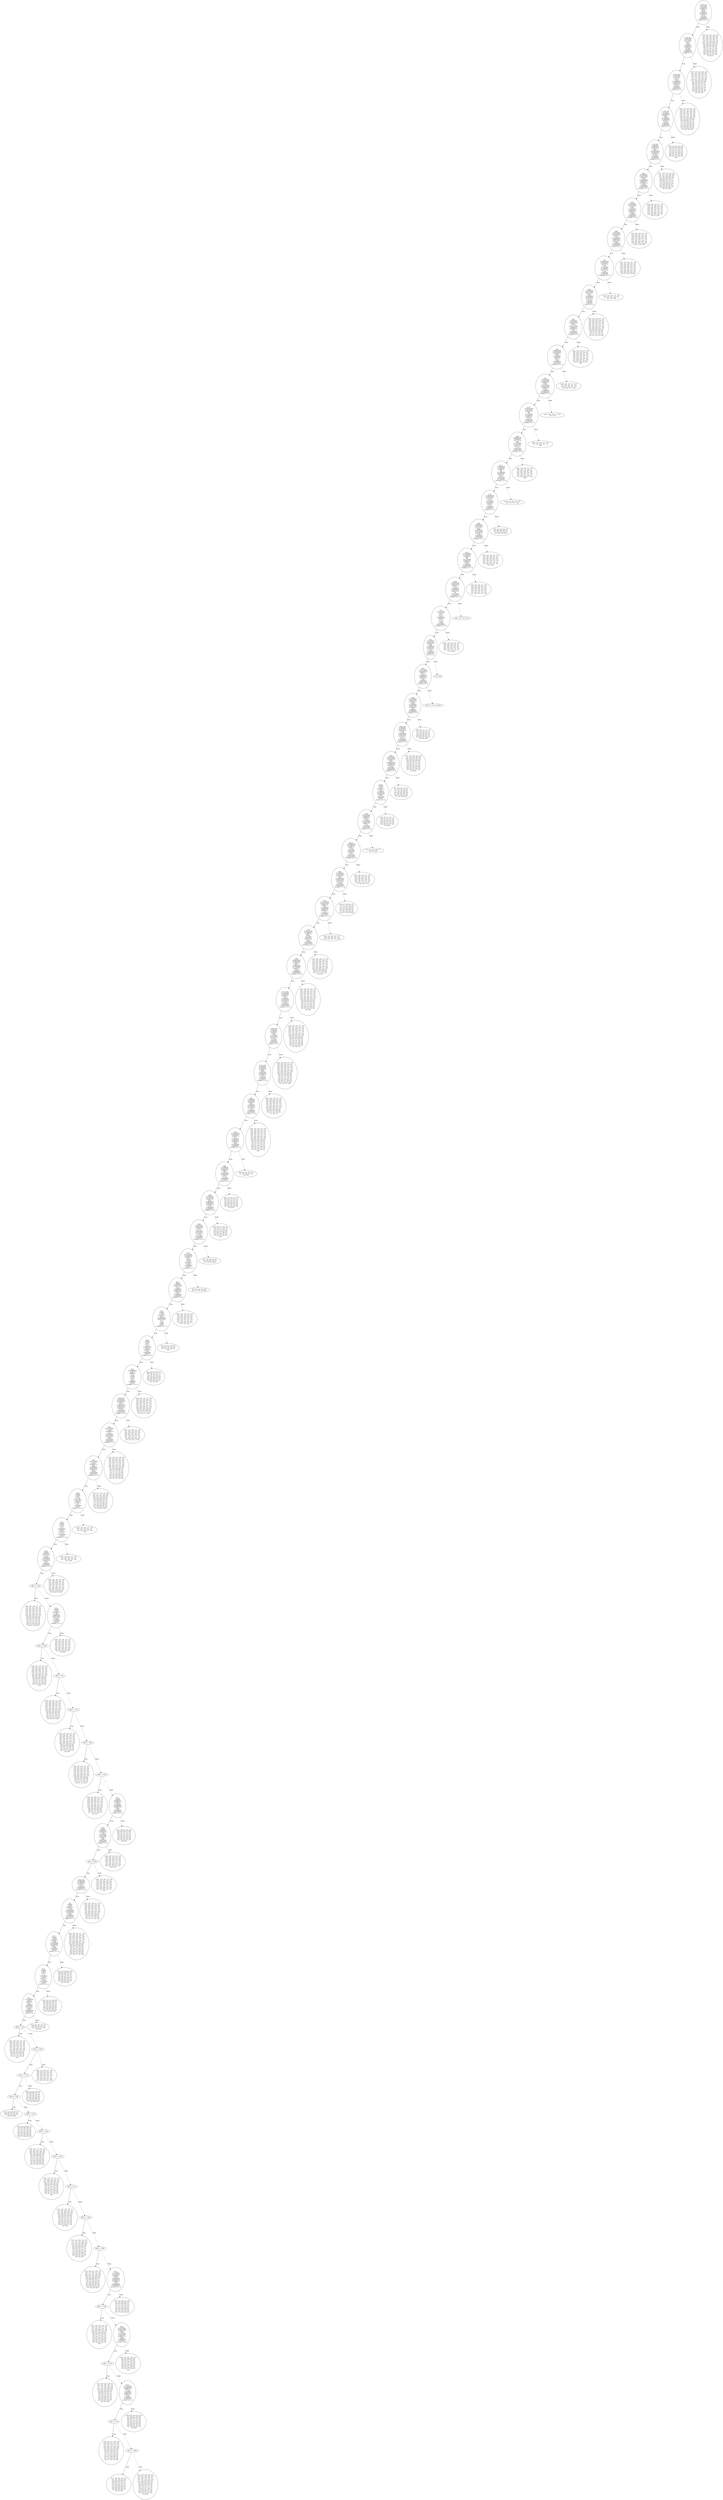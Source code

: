 digraph {
0 [label="-2.72e+03(\n-0.341*x[0]\n-0.245*x[1]\n+0.908)^2\n-56.5(\n+0*x[0]\n+0.965*x[1]\n+0.263)^2\n+0.13(\n-0.94*x[0]\n+0.0962*x[1]\n-0.327)^2 <= 0"];
1 [label="-3.15e+03(\n-0.341*x[0]\n-0.271*x[1]\n+0.9)^2\n-14.5(\n+0*x[0]\n+0.959*x[1]\n+0.285)^2\n+0.165(\n-0.94*x[0]\n+0.0886*x[1]\n-0.329)^2 <= 0"];
2 [label="-2.72e+03(\n-0.341*x[0]\n-0.27*x[1]\n+0.9)^2\n-6.98(\n-0.0146*x[0]\n+0.959*x[1]\n+0.282)^2\n+0.127(\n-0.94*x[0]\n+0.0831*x[1]\n-0.331)^2 <= 0"];
3 [label="-1.14e+03(\n+0.3*x[0]\n+0.0248*x[1]\n-0.954)^2\n-2.88(\n+0.782*x[0]\n+0.566*x[1]\n+0.26)^2\n+2.24(\n-0.546*x[0]\n+0.824*x[1]\n-0.15)^2 <= 0"];
4 [label="-1.3e+03(\n-0.34*x[0]\n-0.209*x[1]\n+0.917)^2\n-262(\n+0.0901*x[0]\n+0.963*x[1]\n+0.253)^2\n+0.162(\n-0.936*x[0]\n+0.169*x[1]\n-0.309)^2 <= 0"];
5 [label="-401(\n-0.335*x[0]\n+0.0275*x[1]\n+0.942)^2\n+9.36(\n+0.0282*x[0]\n-0.999*x[1]\n+0.0392)^2\n-0.566(\n+0.942*x[0]\n+0.0397*x[1]\n+0.334)^2 <= 0"];
6 [label="-333(\n-0.341*x[0]\n+0.0279*x[1]\n+0.94)^2\n+9.55(\n+0.034*x[0]\n-0.999*x[1]\n+0.042)^2\n-0.564(\n+0.94*x[0]\n+0.0463*x[1]\n+0.339)^2 <= 0"];
7 [label="-366(\n-0.343*x[0]\n+0.0276*x[1]\n+0.939)^2\n+14.4(\n+0.0334*x[0]\n-0.999*x[1]\n+0.0415)^2\n-0.823(\n+0.939*x[0]\n+0.0456*x[1]\n+0.341)^2 <= 0"];
8 [label="-179(\n+0.0853*x[0]\n-0.978*x[1]\n+0.19)^2\n-70.9(\n-0.116*x[0]\n+0.179*x[1]\n+0.977)^2\n+2.43(\n+0.99*x[0]\n+0.105*x[1]\n+0.0978)^2 <= 0"];
9 [label="-831(\n+0.348*x[0]\n-0.0177*x[1]\n-0.937)^2\n-18.5(\n+0.322*x[0]\n-0.937*x[1]\n+0.137)^2\n+0.158(\n-0.88*x[0]\n-0.35*x[1]\n-0.32)^2 <= 0"];
10 [label="-357(\n-0.345*x[0]\n+0.0273*x[1]\n+0.938)^2\n+17.6(\n+0.0311*x[0]\n-0.999*x[1]\n+0.0405)^2\n-1.01(\n+0.938*x[0]\n+0.0432*x[1]\n+0.344)^2 <= 0"];
11 [label="-165(\n-0.0906*x[0]\n+0.0103*x[1]\n+0.996)^2\n+29.5(\n-0.144*x[0]\n-0.99*x[1]\n+0)^2\n+3.92(\n+0.985*x[0]\n-0.144*x[1]\n+0.0911)^2 <= 0"];
12 [label="-192(\n-0.0315*x[0]\n+0.999*x[1]\n-0.0424)^2\n-53.6(\n-0.0321*x[0]\n+0.0414*x[1]\n+0.999)^2\n+3.02(\n+0.999*x[0]\n+0.0328*x[1]\n+0.0307)^2 <= 0"];
13 [label="-92.7(\n+0.0633*x[0]\n-0.917*x[1]\n+0.394)^2\n-64(\n+0.112*x[0]\n-0.386*x[1]\n-0.916)^2\n+2.77(\n+0.992*x[0]\n+0.102*x[1]\n+0.0782)^2 <= 0"];
14 [label="-248(\n+0.0695*x[0]\n-0.989*x[1]\n+0.127)^2\n-124(\n+0.181*x[0]\n-0.113*x[1]\n-0.977)^2\n+1.47(\n+0.981*x[0]\n+0.0911*x[1]\n+0.172)^2 <= 0"];
15 [label="-64.7(\n-0.0549*x[0]\n-0.128*x[1]\n+0.99)^2\n-29(\n+0.126*x[0]\n-0.985*x[1]\n-0.12)^2\n+2.81(\n+0.991*x[0]\n+0.118*x[1]\n+0.0702)^2 <= 0"];
16 [label="13.9(\n+0.0349*x[0]\n+0.971*x[1]\n-0.237)^2\n+3.36(\n+0.312*x[0]\n-0.236*x[1]\n-0.92)^2\n-1.26(\n-0.949*x[0]\n-0.042*x[1]\n-0.311)^2 <= 0"];
17 [label="-208(\n-0.062*x[0]\n+0.974*x[1]\n-0.217)^2\n-48.6(\n-0.0579*x[0]\n+0.213*x[1]\n+0.975)^2\n+3.06(\n+0.996*x[0]\n+0.073*x[1]\n+0.0432)^2 <= 0"];
18 [label="-85.3(\n+0.0196*x[0]\n-0.793*x[1]\n+0.608)^2\n-67(\n+0.118*x[0]\n-0.602*x[1]\n-0.789)^2\n+2.95(\n+0.993*x[0]\n+0.0875*x[1]\n+0.0822)^2 <= 0"];
19 [label="-59.6(\n-0.0478*x[0]\n-0.0651*x[1]\n+0.997)^2\n-5.74(\n+0.209*x[0]\n-0.976*x[1]\n-0.0537)^2\n+3(\n+0.977*x[0]\n+0.206*x[1]\n+0.0603)^2 <= 0"];
20 [label="-197(\n+0.014*x[0]\n-1*x[1]\n+0)^2\n-52.4(\n-0.0283*x[0]\n+0*x[1]\n+1)^2\n+3.02(\n+1*x[0]\n+0.0139*x[1]\n+0.0283)^2 <= 0"];
21 [label="116(\n-0.174*x[0]\n-0.0501*x[1]\n+0.984)^2\n-6.49(\n+0.928*x[0]\n+0.325*x[1]\n+0.18)^2\n+2.27(\n+0.329*x[0]\n-0.944*x[1]\n+0)^2 <= 0"];
22 [label="88.6(\n+0.171*x[0]\n+0.0645*x[1]\n-0.983)^2\n-51.2(\n-0.0499*x[0]\n-0.996*x[1]\n-0.074)^2\n-3.93(\n-0.984*x[0]\n+0.0617*x[1]\n-0.167)^2 <= 0"];
23 [label="-304(\n-0.0153*x[0]\n-0.997*x[1]\n-0.0706)^2\n+60.6(\n-0.166*x[0]\n-0.0671*x[1]\n+0.984)^2\n-2.52(\n-0.986*x[0]\n+0.0268*x[1]\n-0.165)^2 <= 0"];
24 [label="-1.96e+03(\n-0.345*x[0]\n-0.331*x[1]\n+0.878)^2\n-7.34(\n-0.0618*x[0]\n+0.942*x[1]\n+0.331)^2\n+0.17(\n-0.937*x[0]\n+0.0599*x[1]\n-0.345)^2 <= 0"];
25 [label="-847(\n-0.345*x[0]\n+0.0133*x[1]\n+0.939)^2\n-221(\n+0.0661*x[0]\n+0.998*x[1]\n+0.0102)^2\n+0.194(\n-0.936*x[0]\n+0.0656*x[1]\n-0.345)^2 <= 0"];
26 [label="-50.2(\n+0*x[0]\n-1*x[1]\n-0.0166)^2\n+22.2(\n-0.18*x[0]\n-0.0153*x[1]\n+0.984)^2\n-0.779(\n-0.984*x[0]\n+0*x[1]\n-0.18)^2 <= 0"];
27 [label="-41.8(\n-0.0153*x[0]\n-0.998*x[1]\n-0.0558)^2\n+27.4(\n+0.16*x[0]\n+0.0527*x[1]\n-0.986)^2\n-1.11(\n-0.987*x[0]\n+0.024*x[1]\n-0.158)^2 <= 0"];
28 [label="-64.3(\n+0.0609*x[0]\n+0.135*x[1]\n-0.989)^2\n-30.4(\n+0.1*x[0]\n-0.987*x[1]\n-0.128)^2\n+2.71(\n+0.993*x[0]\n+0.0914*x[1]\n+0.0736)^2 <= 0"];
29 [label="-886(\n-0.335*x[0]\n+0.0185*x[1]\n+0.942)^2\n-218(\n+0.0975*x[0]\n+0.995*x[1]\n+0.0151)^2\n+0.184(\n-0.937*x[0]\n+0.0969*x[1]\n-0.336)^2 <= 0"];
30 [label="-76.3(\n+0.0719*x[0]\n+0.0812*x[1]\n-0.994)^2\n-24.3(\n+0.136*x[0]\n-0.988*x[1]\n-0.0709)^2\n+3.12(\n+0.988*x[0]\n+0.13*x[1]\n+0.0821)^2 <= 0"];
31 [label="-124(\n+0.0612*x[0]\n+0.128*x[1]\n-0.99)^2\n-46.6(\n+0.1*x[0]\n-0.987*x[1]\n-0.122)^2\n+5.61(\n+0.993*x[0]\n+0.0917*x[1]\n+0.0733)^2 <= 0"];
32 [label="-205(\n-0.0443*x[0]\n+0.982*x[1]\n-0.182)^2\n-58.5(\n-0.0824*x[0]\n+0.178*x[1]\n+0.981)^2\n+2.95(\n+0.996*x[0]\n+0.0585*x[1]\n+0.0731)^2 <= 0"];
33 [label="-4.17e+03(\n+0.259*x[0]\n+0.224*x[1]\n-0.939)^2\n-14.4(\n-0.129*x[0]\n+0.972*x[1]\n+0.196)^2\n+0.119(\n+0.957*x[0]\n+0.0705*x[1]\n+0.281)^2 <= 0"];
34 [label="-4.33e+03(\n-0.26*x[0]\n-0.219*x[1]\n+0.94)^2\n-7.68(\n-0.132*x[0]\n+0.973*x[1]\n+0.19)^2\n+0.108(\n-0.957*x[0]\n-0.0746*x[1]\n-0.282)^2 <= 0"];
35 [label="-2.13e+03(\n-0.254*x[0]\n-0.233*x[1]\n+0.939)^2\n-69.9(\n-0.189*x[0]\n+0.964*x[1]\n+0.188)^2\n+0.112(\n-0.948*x[0]\n-0.13*x[1]\n-0.289)^2 <= 0"];
36 [label="-525(\n-0.308*x[0]\n-0.218*x[1]\n+0.926)^2\n-34.2(\n-0.105*x[0]\n+0.975*x[1]\n+0.195)^2\n+2.18(\n-0.946*x[0]\n-0.0373*x[1]\n-0.323)^2 <= 0"];
37 [label="-230(\n+0.0179*x[0]\n+0.945*x[1]\n+0.327)^2\n-19.7(\n-0.785*x[0]\n-0.189*x[1]\n+0.589)^2\n+6.81(\n+0.619*x[0]\n-0.268*x[1]\n+0.739)^2 <= 0"];
38 [label="-336(\n-0.198*x[0]\n+0.423*x[1]\n+0.884)^2\n-166(\n+0.221*x[0]\n+0.898*x[1]\n-0.38)^2\n+1.12(\n+0.955*x[0]\n-0.12*x[1]\n+0.271)^2 <= 0"];
39 [label="-129(\n-0.257*x[0]\n+0.106*x[1]\n+0.961)^2\n-44.4(\n-0.0658*x[0]\n-0.994*x[1]\n+0.0924)^2\n+1.16(\n+0.964*x[0]\n-0.0395*x[1]\n+0.262)^2 <= 0"];
40 [label="-123(\n-0.057*x[0]\n+0.843*x[1]\n+0.535)^2\n-47.7(\n-0.361*x[0]\n-0.517*x[1]\n+0.776)^2\n+0.142(\n+0.931*x[0]\n-0.149*x[1]\n+0.334)^2 <= 0"];
41 [label="5.87(\n+0.103*x[0]\n-0.0116*x[1]\n-0.995)^2\n-5.21(\n+0*x[0]\n+1*x[1]\n-0.0122)^2\n-0.199(\n+0.995*x[0]\n+0*x[1]\n+0.103)^2 <= 0"];
42 [label="-99.7(\n+0*x[0]\n+0.997*x[1]\n+0.0731)^2\n-52.2(\n-0.26*x[0]\n-0.0681*x[1]\n+0.963)^2\n+2.91(\n+0.966*x[0]\n-0.028*x[1]\n+0.258)^2 <= 0"];
43 [label="-75.4(\n+0*x[0]\n+1*x[1]\n-0.0218)^2\n+68.2(\n+0.0206*x[0]\n-0.0217*x[1]\n-1)^2\n-3.48(\n-1*x[0]\n+0*x[1]\n-0.0205)^2 <= 0"];
44 [label="-16.4(\n+0*x[0]\n-1*x[1]\n+0)^2\n+10.5(\n-0.0551*x[0]\n+0*x[1]\n+0.998)^2\n-0.13(\n-0.998*x[0]\n+0*x[1]\n-0.055)^2 <= 0"];
45 [label="78.3(\n+0.0449*x[0]\n+0*x[1]\n-0.999)^2\n-71.3(\n+0*x[0]\n-1*x[1]\n+0)^2\n-2.84(\n-0.999*x[0]\n+0*x[1]\n-0.0449)^2 <= 0"];
46 [label="-1.45e+03(\n-0.304*x[0]\n+0.0245*x[1]\n+0.952)^2\n-23.2(\n+0.0612*x[0]\n-0.997*x[1]\n+0.0452)^2\n+0.443(\n+0.951*x[0]\n+0.0721*x[1]\n+0.302)^2 <= 0"];
47 [label="-66.8(\n+0.0113*x[0]\n+1*x[1]\n+0.0248)^2\n-11.1(\n-0.434*x[0]\n-0.0174*x[1]\n+0.901)^2\n+2.68(\n+0.901*x[0]\n-0.0209*x[1]\n+0.434)^2 <= 0"];
48 [label="-144(\n+0.0115*x[0]\n+1*x[1]\n+0.0266)^2\n-28.8(\n-0.462*x[0]\n-0.0183*x[1]\n+0.887)^2\n+6.46(\n+0.887*x[0]\n-0.0225*x[1]\n+0.461)^2 <= 0"];
49 [label="-13.6(\n+0*x[0]\n+1*x[1]\n+0)^2\n+0.778(\n+0.681*x[0]\n+0*x[1]\n+0.732)^2\n-0.3(\n-0.732*x[0]\n+0*x[1]\n+0.681)^2 <= 0"];
50 [label="-151(\n+0*x[0]\n+1*x[1]\n+0)^2\n-12.3(\n-0.692*x[0]\n+0*x[1]\n+0.722)^2\n+11.4(\n+0.722*x[0]\n+0*x[1]\n+0.692)^2 <= 0"];
51 [label="49.2(\n+0*x[0]\n-0.994*x[1]\n+0.111)^2\n+9.22(\n-0.366*x[0]\n+0.101*x[1]\n+0.925)^2\n-4.37(\n-0.93*x[0]\n-0.0456*x[1]\n-0.363)^2 <= 0"];
52 [label="x[0] <= 2.44"];
53 [label="[-4.0, -3.9, -3.8, -3.7, -3.6\n-3.5, -3.4, -3.3, -3.2, -3.1\n-3.0, -2.9, -2.8, -2.7, -2.6\n-2.5, -2.4, -2.3, -2.2, -2.1\n-2.0, -1.9, -1.8, -1.7, -1.6\n-1.5, -1.4, -1.3, -1.2, -1.1\n-1.0, -0.9, -0.8, -0.7, -0.6\n-0.5, -0.4, -0.3, -0.2, -0.1\n0.0, 0.1, 0.2, 0.3, 0.4\n0.5, 0.6, 0.7, 0.8, 0.9\n1.0, 1.1, 1.2, 1.3, 1.4\n1.5, 1.6, 1.7, 1.8, 1.9\n2.0, 2.1, 2.2, 2.3, 2.4\n2.5, 2.6, 2.7, 2.8, 2.9\n3.0, 3.1, 3.2, 3.3]"];
52 -> 53 [label="True"];
54 [label="12.2(\n+0*x[0]\n-1*x[1]\n+0.0109)^2\n-1.55(\n-0.698*x[0]\n-0.0127*x[1]\n-0.716)^2\n+0.936(\n-0.716*x[0]\n+0*x[1]\n+0.698)^2 <= 0"];
55 [label="x[0] <= 2.52"];
56 [label="[-4.0, -3.9, -3.8, -3.7, -3.6\n-3.5, -3.4, -3.3, -3.2, -3.1\n-3.0, -2.9, -2.8, -2.7, -2.6\n-2.5, -2.4, -2.3, -2.2, -2.1\n-2.0, -1.9, -1.8, -1.7, -1.6\n-1.5, -1.4, -1.3, -1.2, -1.1\n-1.0, -0.9, -0.8, -0.7, -0.6\n-0.5, -0.4, -0.3, -0.2, -0.1\n0.0, 0.1, 0.2, 0.3, 0.4\n0.5, 0.6, 0.7, 0.8, 0.9\n1.0, 1.1, 1.2, 1.3, 1.4\n1.5, 1.6, 1.7, 1.8, 1.9\n2.0, 2.1, 2.2, 2.3, 2.4\n2.5, 2.6, 2.7, 2.8, 2.9\n3.0]"];
55 -> 56 [label="True"];
57 [label="x[0] <= 2.6"];
58 [label="[-4.0, -3.9, -3.8, -3.7, -3.6\n-3.5, -3.4, -3.3, -3.2, -3.1\n-3.0, -2.9, -2.8, -2.7, -2.6\n-2.5, -2.4, -2.3, -2.2, -2.1\n-2.0, -1.9, -1.8, -1.7, -1.6\n-1.5, -1.4, -1.3, -1.2, -1.1\n-1.0, -0.9, -0.8, -0.7, -0.6\n-0.5, -0.4, -0.3, -0.2, -0.1\n0.0, 0.1, 0.2, 0.3, 0.4\n0.5, 0.6, 0.7, 0.8, 0.9\n1.0, 1.1, 1.2, 1.3, 1.4\n1.5, 1.6, 1.7, 1.8, 1.9\n2.0, 2.1, 2.2, 2.3, 2.4\n2.5, 2.6, 2.7, 2.8]"];
57 -> 58 [label="True"];
59 [label="x[0] <= 2.72"];
60 [label="[-4.0, -3.9, -3.8, -3.7, -3.6\n-3.5, -3.4, -3.3, -3.2, -3.1\n-3.0, -2.9, -2.8, -2.7, -2.6\n-2.5, -2.4, -2.3, -2.2, -2.1\n-2.0, -1.9, -1.8, -1.7, -1.6\n-1.5, -1.4, -1.3, -1.2, -1.1\n-1.0, -0.9, -0.8, -0.7, -0.6\n-0.5, -0.4, -0.3, -0.2, -0.1\n0.0, 0.1, 0.2, 0.3, 0.4\n0.5, 0.6, 0.7, 0.8, 0.9\n1.0, 1.1, 1.2, 1.3, 1.4\n1.5, 1.6, 1.7, 1.8, 1.9\n2.0, 2.1, 2.2, 2.3, 2.4\n2.5, 2.6]"];
59 -> 60 [label="True"];
61 [label="x[0] <= 2.84"];
62 [label="[-4.0, -3.9, -3.8, -3.7, -3.6\n-3.5, -3.4, -3.3, -3.2, -3.1\n-3.0, -2.9, -2.8, -2.7, -2.6\n-2.5, -2.4, -2.3, -2.2, -2.1\n-2.0, -1.9, -1.8, -1.7, -1.6\n-1.5, -1.4, -1.3, -1.2, -1.1\n-1.0, -0.9, -0.8, -0.7, -0.6\n-0.5, -0.4, -0.3, -0.2, -0.1\n0.0, 0.1, 0.2, 0.3, 0.4\n0.5, 0.6, 0.7, 0.8, 0.9\n1.0, 1.1, 1.2, 1.3, 1.4\n1.5, 1.6, 1.7, 1.8, 1.9\n2.0, 2.1, 2.2, 2.3]"];
61 -> 62 [label="True"];
63 [label="x[0] <= 2.92"];
64 [label="[-4.0, -3.9, -3.8, -3.7, -3.6\n-3.5, -3.4, -3.3, -3.2, -3.1\n-3.0, -2.9, -2.8, -2.7, -2.6\n-2.5, -2.4, -2.3, -2.2, -2.1\n-2.0, -1.9, -1.8, -1.7, -1.6\n-1.5, -1.4, -1.3, -1.2, -1.1\n-1.0, -0.9, -0.8, -0.7, -0.6\n-0.5, -0.4, -0.3, -0.2, -0.1\n0.0, 0.1, 0.2, 0.3, 0.4\n0.5, 0.6, 0.7, 0.8, 0.9\n1.0, 1.1, 1.2, 1.3, 1.4\n1.5, 1.6, 1.7, 1.8, 1.9\n2.0, 2.1]"];
63 -> 64 [label="True"];
65 [label="53.5(\n+0*x[0]\n-0.999*x[1]\n+0.0498)^2\n+16.2(\n-0.308*x[0]\n+0.0466*x[1]\n+0.95)^2\n-3.96(\n-0.952*x[0]\n-0.0176*x[1]\n-0.307)^2 <= 0"];
66 [label="63.8(\n+0*x[0]\n-0.999*x[1]\n+0.0376)^2\n+7.85(\n-0.474*x[0]\n+0.031*x[1]\n+0.88)^2\n-5.08(\n-0.881*x[0]\n-0.0218*x[1]\n-0.473)^2 <= 0"];
67 [label="x[1] <= 0.85"];
68 [label="-3.42e+03(\n+0.259*x[0]\n+0.198*x[1]\n-0.945)^2\n+13.5(\n-0.282*x[0]\n+0.952*x[1]\n+0.122)^2 <= 0"];
69 [label="-16(\n+0*x[0]\n-1*x[1]\n+0.0279)^2\n+1.25(\n+0.644*x[0]\n+0.0236*x[1]\n+0.764)^2\n-0.483(\n+0.765*x[0]\n-0.0152*x[1]\n-0.644)^2 <= 0"];
70 [label="67.7(\n+0*x[0]\n+1*x[1]\n-0.0109)^2\n+9.46(\n+0.434*x[0]\n-0.0104*x[1]\n-0.901)^2\n-4.66(\n-0.901*x[0]\n+0*x[1]\n-0.434)^2 <= 0"];
71 [label="78.4(\n+0*x[0]\n+1*x[1]\n+0)^2\n-7.1(\n-0.712*x[0]\n+0*x[1]\n-0.703)^2\n+3.09(\n+0.703*x[0]\n+0*x[1]\n-0.712)^2 <= 0"];
72 [label="62.3(\n+0.125*x[0]\n+0*x[1]\n-0.992)^2\n-2.51(\n-0.99*x[0]\n-0.057*x[1]\n-0.126)^2\n-0.837(\n+0.0576*x[0]\n-0.998*x[1]\n+0)^2 <= 0"];
73 [label="x[0] <= 3.0"];
74 [label="[-4.0, -3.9, -3.8, -3.7, -3.6\n-3.5, -3.4, -3.3, -3.2, -3.1\n-3.0, -2.9, -2.8, -2.7, -2.6\n-2.5, -2.4, -2.3, -2.2, -2.1\n-2.0, -1.9, -1.8, -1.7, -1.6\n-1.5, -1.4, -1.3, -1.2, -1.1\n-1.0, -0.9, -0.8, -0.7, -0.6\n-0.5, -0.4, -0.3, -0.2, -0.1\n0.0, 0.1, 0.2, 0.3, 0.4\n0.5, 0.6, 0.7, 0.8, 0.9\n1.0, 1.1, 1.2, 1.3, 1.4\n1.5, 1.6, 1.7, 1.8, 1.9\n2.0]"];
73 -> 74 [label="True"];
75 [label="x[1] <= 0.05"];
76 [label="x[1] <= -0.75"];
77 [label="x[0] <= 3.08"];
78 [label="[2.3, 2.4, 2.5, 2.6, 2.7\n2.8, 2.9, 3.0, 3.1, 3.2\n3.3, 3.4, 3.5, 3.6, 3.7\n3.8, 3.9, 4.0]"];
77 -> 78 [label="True"];
79 [label="x[0] <= 3.16"];
80 [label="[0.1, 0.2, 0.3, 0.4, 0.5\n0.6, 0.7, 0.8, 0.9, 1.0\n1.1, 1.2, 1.3, 1.4, 1.5\n1.6, 1.7, 1.8, 1.9, 2.0\n2.1, 2.2, 2.3, 2.4, 2.5\n2.6, 2.7, 2.8, 2.9, 3.0\n3.1, 3.2, 3.3, 3.4, 3.5\n3.6, 3.7, 3.8, 3.9, 4.0]"];
79 -> 80 [label="True"];
81 [label="x[0] <= 3.24"];
82 [label="[-1.9, -1.8, -1.7, -1.6, -1.5\n-1.4, -1.3, -1.2, -1.1, -1.0\n-0.9, -0.8, -0.7, -0.6, -0.5\n-0.4, -0.3, -0.2, -0.1, 0.0\n0.1, 0.2, 0.3, 0.4, 0.5\n0.6, 0.7, 0.8, 0.9, 1.0\n1.1, 1.2, 1.3, 1.4, 1.5\n1.6, 1.7, 1.8, 1.9, 2.0\n2.1, 2.2, 2.3, 2.4, 2.5\n2.6, 2.7, 2.8, 2.9, 3.0\n3.1, 3.2, 3.3, 3.4, 3.5\n3.6, 3.7, 3.8, 3.9, 4.0]"];
81 -> 82 [label="True"];
83 [label="x[0] <= 3.32"];
84 [label="[-2.0, -1.9, -1.8, -1.7, -1.6\n-1.5, -1.4, -1.3, -1.2, -1.1\n-1.0, -0.9, -0.8, -0.7, -0.6\n-0.5, -0.4, -0.3, -0.2, -0.1\n0.0, 0.1, 0.2, 0.3, 0.4\n0.5, 0.6, 0.7, 0.8, 0.9\n1.0, 1.1, 1.2, 1.3, 1.4\n1.5, 1.6, 1.7, 1.8, 1.9\n2.0, 2.1, 2.2, 2.3, 2.4\n2.5, 2.6, 2.7, 2.8, 2.9\n3.0, 3.1, 3.2, 3.3, 3.4\n3.5, 3.6, 3.7, 3.8, 3.9\n4.0]"];
83 -> 84 [label="True"];
85 [label="x[0] <= 3.4"];
86 [label="[-2.1, -2.0, -1.9, -1.8, -1.7\n-1.6, -1.5, -1.4, -1.3, -1.2\n-1.1, -1.0, -0.9, -0.8, -0.7\n-0.6, -0.5, -0.4, -0.3, -0.2\n-0.1, 0.0, 0.1, 0.2, 0.3\n0.4, 0.5, 0.6, 0.7, 0.8\n0.9, 1.0, 1.1, 1.2, 1.3\n1.4, 1.5, 1.6, 1.7, 1.8\n1.9, 2.0, 2.1, 2.2, 2.3\n2.4, 2.5, 2.6, 2.7, 2.8\n2.9, 3.0, 3.1, 3.2, 3.3\n3.4, 3.5, 3.6, 3.7, 3.8\n3.9, 4.0]"];
85 -> 86 [label="True"];
87 [label="x[0] <= 3.48"];
88 [label="[-2.2, -2.1, -2.0, -1.9, -1.8\n-1.7, -1.6, -1.5, -1.4, -1.3\n-1.2, -1.1, -1.0, -0.9, -0.8\n-0.7, -0.6, -0.5, -0.4, -0.3\n-0.2, -0.1, 0.0, 0.1, 0.2\n0.3, 0.4, 0.5, 0.6, 0.7\n0.8, 0.9, 1.0, 1.1, 1.2\n1.3, 1.4, 1.5, 1.6, 1.7\n1.8, 1.9, 2.0, 2.1, 2.2\n2.3, 2.4, 2.5, 2.6, 2.7\n2.8, 2.9, 3.0, 3.1, 3.2\n3.3, 3.4, 3.5, 3.6, 3.7\n3.8, 3.9, 4.0]"];
87 -> 88 [label="True"];
89 [label="x[0] <= 3.56"];
90 [label="[-2.3, -2.2, -2.1, -2.0, -1.9\n-1.8, -1.7, -1.6, -1.5, -1.4\n-1.3, -1.2, -1.1, -1.0, -0.9\n-0.8, -0.7, -0.6, -0.5, -0.4\n-0.3, -0.2, -0.1, 0.0, 0.1\n0.2, 0.3, 0.4, 0.5, 0.6\n0.7, 0.8, 0.9, 1.0, 1.1\n1.2, 1.3, 1.4, 1.5, 1.6\n1.7, 1.8, 1.9, 2.0, 2.1\n2.2, 2.3, 2.4, 2.5, 2.6\n2.7, 2.8, 2.9, 3.0, 3.1\n3.2, 3.3, 3.4, 3.5, 3.6\n3.7, 3.8, 3.9, 4.0]"];
89 -> 90 [label="True"];
91 [label="56.2(\n+0.11*x[0]\n+0.105*x[1]\n-0.988)^2\n+5.68(\n-0.0653*x[0]\n+0.993*x[1]\n+0.098)^2\n-2.38(\n+0.992*x[0]\n+0.0538*x[1]\n+0.116)^2 <= 0"];
92 [label="x[0] <= 3.64"];
93 [label="[-2.5, -2.4, -2.3, -2.2, -2.1\n-2.0, -1.9, -1.8, -1.7, -1.6\n-1.5, -1.4, -1.3, -1.2, -1.1\n-1.0, -0.9, -0.8, -0.7, -0.6\n-0.5, -0.4, -0.3, -0.2, -0.1\n0.0, 0.1, 0.2, 0.3, 0.4\n0.5, 0.6, 0.7, 0.8, 0.9\n1.0, 1.1, 1.2, 1.3, 1.4\n1.5, 1.6, 1.7, 1.8, 1.9\n2.0, 2.1, 2.2, 2.3, 2.4\n2.5, 2.6, 2.7, 2.8, 2.9\n3.0, 3.1, 3.2, 3.3, 3.4\n3.5, 3.6, 3.7, 3.8, 3.9\n4.0]"];
92 -> 93 [label="True"];
94 [label="58.5(\n+0.107*x[0]\n+0.0815*x[1]\n-0.991)^2\n+4.93(\n+0.115*x[0]\n-0.991*x[1]\n-0.0691)^2\n-2.48(\n-0.988*x[0]\n-0.107*x[1]\n-0.115)^2 <= 0"];
95 [label="x[0] <= 3.72"];
96 [label="[-2.7, -2.6, -2.5, -2.4, -2.3\n-2.2, -2.1, -2.0, -1.9, -1.8\n-1.7, -1.6, -1.5, -1.4, -1.3\n-1.2, -1.1, -1.0, -0.9, -0.8\n-0.7, -0.6, -0.5, -0.4, -0.3\n-0.2, -0.1, 0.0, 0.1, 0.2\n0.3, 0.4, 0.5, 0.6, 0.7\n0.8, 0.9, 1.0, 1.1, 1.2\n1.3, 1.4, 1.5, 1.6, 1.7\n1.8, 1.9, 2.0, 2.1, 2.2\n2.3, 2.4, 2.5, 2.6, 2.7\n2.8, 2.9, 3.0, 3.1, 3.2\n3.3, 3.4, 3.5, 3.6, 3.7\n3.8, 3.9, 4.0]"];
95 -> 96 [label="True"];
97 [label="60.7(\n+0.103*x[0]\n+0.0648*x[1]\n-0.993)^2\n+4.34(\n+0.16*x[0]\n-0.986*x[1]\n-0.0477)^2\n-2.58(\n-0.982*x[0]\n-0.154*x[1]\n-0.112)^2 <= 0"];
98 [label="x[0] <= 3.8"];
99 [label="[-2.9, -2.8, -2.7, -2.6, -2.5\n-2.4, -2.3, -2.2, -2.1, -2.0\n-1.9, -1.8, -1.7, -1.6, -1.5\n-1.4, -1.3, -1.2, -1.1, -1.0\n-0.9, -0.8, -0.7, -0.6, -0.5\n-0.4, -0.3, -0.2, -0.1, 0.0\n0.1, 0.2, 0.3, 0.4, 0.5\n0.6, 0.7, 0.8, 0.9, 1.0\n1.1, 1.2, 1.3, 1.4, 1.5\n1.6, 1.7, 1.8, 1.9, 2.0\n2.1, 2.2, 2.3, 2.4, 2.5\n2.6, 2.7, 2.8, 2.9, 3.0\n3.1, 3.2, 3.3, 3.4, 3.5\n3.6, 3.7, 3.8, 3.9, 4.0]"];
98 -> 99 [label="True"];
100 [label="x[1] <= -0.85"];
101 [label="[-0.7, -0.6, -0.5, -0.4, -0.3\n-0.2, -0.1, 0.0, 0.1, 0.2\n0.3, 0.4, 0.5, 0.6, 0.7\n0.8, 0.9, 1.0, 1.1, 1.2\n1.3, 1.4, 1.5, 1.6, 1.7\n1.8, 1.9, 2.0, 2.1, 2.2\n2.3, 2.4, 2.5, 2.6, 2.7\n2.8, 2.9, 3.0, 3.1, 3.2\n3.3, 3.4, 3.5, 3.6, 3.7\n3.8, 3.9, 4.0]"];
100 -> 101 [label="True"];
102 [label="[-3.1, -3.0, -2.9, -2.8, -2.7\n-2.6, -2.5, -2.4, -2.3, -2.2\n-2.1, -2.0, -1.9, -1.8, -1.7\n-1.6, -1.5, -1.4, -1.3, -1.2\n-1.1, -1.0, -0.9, -0.8, -0.7\n-0.6, -0.5, -0.4, -0.3, -0.2\n-0.1, 0.0, 0.1, 0.2, 0.3\n0.4, 0.5, 0.6, 0.7, 0.8\n0.9, 1.0, 1.1, 1.2, 1.3\n1.4, 1.5, 1.6, 1.7, 1.8\n1.9, 2.0, 2.1, 2.2, 2.3\n2.4, 2.5, 2.6, 2.7, 2.8\n2.9, 3.0, 3.1, 3.2, 3.3\n3.4, 3.5, 3.6, 3.7, 3.8\n3.9, 4.0]"];
100 -> 102 [style="dashed", label="False"];
98 -> 100 [style="dashed", label="False"];
97 -> 98 [label="True"];
103 [label="[-0.6, -0.5, -0.4, -0.3, -0.2\n-0.1, 0.0, 0.1, 0.2, 0.3\n0.4, 0.5, 0.6, 0.7, 0.8\n0.9, 1.0, 1.1, 1.2, 1.3\n1.4, 1.5, 1.6, 1.7, 1.8\n1.9, 2.0, 2.1, 2.2, 2.3\n2.4, 2.5, 2.6, 2.7, 2.8\n2.9, 3.0, 3.1, 3.2, 3.3\n3.4, 3.5, 3.6, 3.7, 3.8\n3.9, 4.0]"];
97 -> 103 [style="dashed", label="False"];
95 -> 97 [style="dashed", label="False"];
94 -> 95 [label="True"];
104 [label="[-0.5, -0.4, -0.3, -0.2, -0.1\n0.0, 0.1, 0.2, 0.3, 0.4\n0.5, 0.6, 0.7, 0.8, 0.9\n1.0, 1.1, 1.2, 1.3, 1.4\n1.5, 1.6, 1.7, 1.8, 1.9\n2.0, 2.1, 2.2, 2.3, 2.4\n2.5, 2.6, 2.7, 2.8, 2.9\n3.0, 3.1, 3.2, 3.3, 3.4\n3.5, 3.6, 3.7, 3.8, 3.9\n4.0]"];
94 -> 104 [style="dashed", label="False"];
92 -> 94 [style="dashed", label="False"];
91 -> 92 [label="True"];
105 [label="[-0.4, -0.3, -0.2, -0.1, 0.0\n0.1, 0.2, 0.3, 0.4, 0.5\n0.6, 0.7, 0.8, 0.9, 1.0\n1.1, 1.2, 1.3, 1.4, 1.5\n1.6, 1.7, 1.8, 1.9, 2.0\n2.1, 2.2, 2.3, 2.4, 2.5\n2.6, 2.7, 2.8, 2.9, 3.0\n3.1, 3.2, 3.3, 3.4, 3.5\n3.6, 3.7, 3.8, 3.9, 4.0]"];
91 -> 105 [style="dashed", label="False"];
89 -> 91 [style="dashed", label="False"];
87 -> 89 [style="dashed", label="False"];
85 -> 87 [style="dashed", label="False"];
83 -> 85 [style="dashed", label="False"];
81 -> 83 [style="dashed", label="False"];
79 -> 81 [style="dashed", label="False"];
77 -> 79 [style="dashed", label="False"];
76 -> 77 [label="True"];
106 [label="[0.2, 0.3, 0.4, 0.5, 0.6\n0.7, 0.8, 0.9, 1.0, 1.1\n1.2, 1.3, 1.4, 1.5, 1.6\n1.7, 1.8, 1.9, 2.0, 2.1\n2.2, 2.3, 2.4, 2.5, 2.6\n2.7, 2.8, 2.9, 3.0, 3.1\n3.2, 3.3, 3.4, 3.5, 3.6\n3.7, 3.8, 3.9, 4.0]"];
76 -> 106 [style="dashed", label="False"];
75 -> 76 [label="True"];
107 [label="[-4.0, -3.9, -3.8, -3.7, -3.6\n-3.5, -3.4, -3.3, -3.2, -3.1\n-3.0, -2.9, -2.8, -2.7, -2.6\n-2.5, -2.4, -2.3, -2.2, -2.1\n-2.0, -1.9, -1.8, -1.7, -1.6\n-1.5, -1.4, -1.3, -1.2, -1.1\n-1.0, -0.9, -0.8, -0.7, -0.6\n-0.5, -0.4, -0.3, -0.2, -0.1]"];
75 -> 107 [style="dashed", label="False"];
73 -> 75 [style="dashed", label="False"];
72 -> 73 [label="True"];
108 [label="[2.4, 2.5, 2.6, 2.7, 2.8\n2.9, 3.0, 3.1, 3.2, 3.3\n3.4, 3.5, 3.6, 3.7, 3.8\n3.9, 4.0]"];
72 -> 108 [style="dashed", label="False"];
71 -> 72 [label="True"];
109 [label="[-0.3, -0.2, -0.1, 0.0, 0.1\n0.2, 0.3, 0.4, 0.5, 0.6\n0.7, 0.8, 0.9, 1.0, 1.1\n1.2, 1.3, 1.4, 1.5, 1.6\n1.7, 1.8, 1.9, 2.0, 2.1\n2.2, 2.3, 2.4, 2.5, 2.6\n2.7, 2.8, 2.9, 3.0, 3.1\n3.2, 3.3, 3.4, 3.5, 3.6\n3.7, 3.8, 3.9, 4.0]"];
71 -> 109 [style="dashed", label="False"];
70 -> 71 [label="True"];
110 [label="[-0.2, -0.1, 0.0, 0.1, 0.2\n0.3, 0.4, 0.5, 0.6, 0.7\n0.8, 0.9, 1.0, 1.1, 1.2\n1.3, 1.4, 1.5, 1.6, 1.7\n1.8, 1.9, 2.0, 2.1, 2.2\n2.3, 2.4, 2.5, 2.6, 2.7\n2.8, 2.9, 3.0, 3.1, 3.2\n3.3, 3.4, 3.5, 3.6, 3.7\n3.8, 3.9, 4.0]"];
70 -> 110 [style="dashed", label="False"];
69 -> 70 [label="True"];
111 [label="[-4.0, -3.9, -3.8, -3.7, -3.6\n-3.5, -3.4, -3.3, -3.2, -3.1\n-3.0, -2.9, -2.8, -2.7, -2.6\n-2.5, -2.4, -2.3, -2.2, -2.1\n-2.0, -1.9, -1.8, -1.7, -1.6\n-1.5, -1.4, -1.3, -1.2, -1.1\n-1.0, -0.9, -0.8, -0.7, -0.6\n-0.5, -0.4, -0.3, -0.2, -0.1\n0.0, 0.1, 0.2, 0.3, 0.4\n0.5, 0.6, 0.7, 0.8, 0.9\n1.0, 1.1, 1.2, 1.3, 1.4\n1.5, 1.6, 1.7, 1.8, 1.9\n2.0, 2.1, 2.2, 2.3, 2.4\n2.5, 2.6, 2.7, 2.8, 2.9\n3.0, 3.1, 3.2, 3.3, 3.4\n3.5, 3.6, 3.7, 3.8, 3.9]"];
69 -> 111 [style="dashed", label="False"];
68 -> 69 [label="True"];
112 [label="[-4.0, -3.9, -3.8, -3.7, -3.6\n-3.5, -3.4, -3.3, -3.2, -3.1\n-3.0, -2.9, -2.8, -2.7, -2.6\n-2.5, -2.4, -2.3, -2.2, -2.1\n-2.0, -1.9, -1.8, -1.7, -1.6\n-1.5, -1.4, -1.3, -1.2, -1.1\n-1.0, -0.9, -0.8, -0.7, -0.6\n-0.5, -0.4, -0.3, -0.2, -0.1\n0.0, 0.1, 0.2, 0.3, 0.4\n0.5, 0.6, 0.7, 0.8, 0.9\n1.0, 1.1, 1.2, 1.3, 1.4\n1.5, 1.6, 1.7, 1.8, 1.9]"];
68 -> 112 [style="dashed", label="False"];
67 -> 68 [label="True"];
113 [label="[-4.0, -3.9, -3.8, -3.7, -3.6\n-3.5, -3.4, -3.3, -3.2, -3.1\n-3.0, -2.9, -2.8, -2.7, -2.6\n-2.5, -2.4, -2.3, -2.2, -2.1\n-2.0, -1.9, -1.8, -1.7, -1.6\n-1.5, -1.4, -1.3, -1.2, -1.1\n-1.0, -0.9, -0.8, -0.7, -0.6\n-0.5, -0.4, -0.3, -0.2, -0.1\n0.0]"];
67 -> 113 [style="dashed", label="False"];
66 -> 67 [label="True"];
114 [label="[-4.0, -3.9, -3.8, -3.7, -3.6\n-3.5, -3.4, -3.3, -3.2, -3.1\n-3.0, -2.9, -2.8, -2.7, -2.6\n-2.5, -2.4, -2.3, -2.2, -2.1\n-2.0, -1.9, -1.8, -1.7, -1.6\n-1.5, -1.4, -1.3, -1.2, -1.1\n-1.0, -0.9, -0.8, -0.7, -0.6\n-0.5, -0.4, -0.3, -0.2, -0.1\n0.0, 0.1]"];
66 -> 114 [style="dashed", label="False"];
65 -> 66 [label="True"];
115 [label="[-0.1, 0.0, 0.1, 0.2, 0.3\n0.4, 0.5, 0.6, 0.7, 0.8\n0.9, 1.0, 1.1, 1.2, 1.3\n1.4, 1.5, 1.6, 1.7, 1.8\n1.9, 2.0, 2.1, 2.2, 2.3\n2.4, 2.5, 2.6, 2.7, 2.8\n2.9, 3.0, 3.1, 3.2, 3.3\n3.4, 3.5, 3.6, 3.7, 3.8\n3.9, 4.0]"];
65 -> 115 [style="dashed", label="False"];
63 -> 65 [style="dashed", label="False"];
61 -> 63 [style="dashed", label="False"];
59 -> 61 [style="dashed", label="False"];
57 -> 59 [style="dashed", label="False"];
55 -> 57 [style="dashed", label="False"];
54 -> 55 [label="True"];
116 [label="[-4.0, -3.9, -3.8, -3.7, -3.6\n-3.5, -3.4, -3.3, -3.2, -3.1\n-3.0, -2.9, -2.8, -2.7, -2.6\n-2.5, -2.4, -2.3, -2.2, -2.1\n-2.0, -1.9, -1.8, -1.7, -1.6\n-1.5, -1.4, -1.3, -1.2, -1.1\n-1.0, -0.9, -0.8, -0.7, -0.6\n-0.5, -0.4, -0.3, -0.2, -0.1\n0.0, 0.1, 0.2, 0.3, 0.4\n0.5, 0.6]"];
54 -> 116 [style="dashed", label="False"];
52 -> 54 [style="dashed", label="False"];
51 -> 52 [label="True"];
117 [label="[-4.0, -3.9, -3.8, -3.7, -3.6\n-3.5, -3.4, -3.3, -3.2, -3.1\n-3.0, -2.9, -2.8, -2.7, -2.6\n-2.5, -2.4, -2.3, -2.2, -2.1\n-2.0, -1.9, -1.8, -1.7, -1.6\n-1.5, -1.4, -1.3, -1.2, -1.1\n-1.0, -0.9, -0.8, -0.7, -0.6\n-0.5, -0.4, -0.3, -0.2, -0.1\n0.0, 0.1, 0.2, 0.3, 0.4\n0.5, 0.6, 0.7, 0.8]"];
51 -> 117 [style="dashed", label="False"];
50 -> 51 [label="True"];
118 [label="[-4.0, -3.9, -3.8, -3.7, -3.6\n-3.5, -3.4, -3.3, -3.2, -3.1\n-3.0, -2.9, -2.8, -2.7, -2.6\n-2.5, -2.4]"];
50 -> 118 [style="dashed", label="False"];
49 -> 50 [label="True"];
119 [label="[-4.0, -3.9, -3.8, -3.7, -3.6\n-3.5, -3.4, -3.3, -3.2, -3.1\n-3.0, -2.9, -2.8, -2.7, -2.6\n-2.5]"];
49 -> 119 [style="dashed", label="False"];
48 -> 49 [label="True"];
120 [label="[-1.8, -1.7, -1.6, -1.5, -1.4\n-1.3, -1.2, -1.1, -1.0, -0.9\n-0.8, -0.7, -0.6, -0.5, -0.4\n-0.3, -0.2, -0.1, 0.0, 0.1\n0.2, 0.3, 0.4, 0.5, 0.6\n0.7, 0.8, 0.9, 1.0, 1.1\n1.2, 1.3, 1.4, 1.5, 1.6\n1.7, 1.8, 1.9, 2.0, 2.1\n2.2, 2.3, 2.4, 2.5, 2.6\n2.7, 2.8, 2.9, 3.0, 3.1\n3.2, 3.3, 3.4, 3.5, 3.6\n3.7, 3.8, 3.9, 4.0]"];
48 -> 120 [style="dashed", label="False"];
47 -> 48 [label="True"];
121 [label="[-3.9, -3.8, -3.7, -3.6, -3.5\n-3.4, -3.3, -3.2, -3.1, -3.0\n-2.9, -2.8, -2.7, -2.6, -2.5\n-2.4, -2.3, -2.2, -2.1, -2.0\n-1.9, -1.8, -1.7, -1.6, -1.5\n-1.4, -1.3, -1.2, -1.1, -1.0\n-0.9, -0.8, -0.7, -0.6, -0.5\n-0.4, -0.3, -0.2, -0.1, 0.0\n0.1, 0.2, 0.3, 0.4, 0.5\n0.6, 0.7, 0.8, 0.9, 1.0\n1.1, 1.2, 1.3, 1.4, 1.5\n1.6, 1.7, 1.8, 1.9, 2.0\n2.1, 2.2, 2.3, 2.4, 2.5\n2.6, 2.7, 2.8, 2.9, 3.0\n3.1, 3.2, 3.3, 3.4, 3.5\n3.6, 3.7, 3.8, 3.9, 4.0]"];
47 -> 121 [style="dashed", label="False"];
46 -> 47 [label="True"];
122 [label="[-4.0, -3.9, -3.8, -3.7, -3.6\n-3.5, -3.4, -3.3, -3.2, -3.1\n-3.0, -2.9, -2.8, -2.7, -2.6\n-2.5, -2.4, -2.3, -2.2, -2.1\n-2.0, -1.9, -1.8, -1.7, -1.6\n-1.5, -1.4, -1.3, -1.2, -1.1\n-1.0, -0.9, -0.8, -0.7, -0.6\n-0.5, -0.4, -0.3, -0.2]"];
46 -> 122 [style="dashed", label="False"];
45 -> 46 [label="True"];
123 [label="[-4.0, -3.9, -3.8, -3.7, -3.6\n-3.5, -3.4, -3.3, -3.2, -3.1\n-3.0, -2.9, -2.8, -2.7, -2.6\n-2.5, -2.4, -2.3, -2.2, -2.1\n-2.0, -1.9, -1.8, -1.7, -1.6\n-1.5, -1.4, -1.3, -1.2, -1.1\n-1.0, -0.9, -0.8, -0.7, -0.6\n-0.5, -0.4, -0.3, -0.2, -0.1\n0.0, 0.1, 0.2, 0.3, 0.4\n0.5, 0.6, 0.7, 0.8, 0.9\n1.0, 1.1, 1.2, 1.3, 1.4\n1.5, 1.6, 1.7, 1.8]"];
45 -> 123 [style="dashed", label="False"];
44 -> 45 [label="True"];
124 [label="[0.3, 0.4, 0.5, 0.6, 0.7\n0.8, 0.9, 1.0, 1.1, 1.2\n1.3, 1.4, 1.5, 1.6, 1.7\n1.8, 1.9, 2.0, 2.1, 2.2\n2.3, 2.4, 2.5, 2.6, 2.7\n2.8, 2.9, 3.0, 3.1, 3.2\n3.3, 3.4, 3.5, 3.6, 3.7\n3.8, 3.9, 4.0]"];
44 -> 124 [style="dashed", label="False"];
43 -> 44 [label="True"];
125 [label="[2.5, 2.6, 2.7, 2.8, 2.9\n3.0, 3.1, 3.2, 3.3, 3.4\n3.5, 3.6, 3.7, 3.8, 3.9\n4.0]"];
43 -> 125 [style="dashed", label="False"];
42 -> 43 [label="True"];
126 [label="[-4.0, -3.9, -3.8, -3.7, -3.6\n-3.5, -3.4, -3.3, -3.2, -3.1\n-3.0, -2.9, -2.8, -2.7, -2.6\n-2.5, -2.4, -2.3, -2.2, -2.1\n-2.0, -1.9, -1.8, -1.7, -1.6\n-1.5, -1.4, -1.3, -1.2, -1.1\n-1.0, -0.9, -0.8, -0.7, -0.6\n-0.5, -0.4, -0.3]"];
42 -> 126 [style="dashed", label="False"];
41 -> 42 [label="True"];
127 [label="[3.1, 3.2, 3.3, 3.4, 3.5\n3.6, 3.7, 3.8, 3.9, 4.0]"];
41 -> 127 [style="dashed", label="False"];
40 -> 41 [label="True"];
128 [label="[2.7, 2.8, 2.9, 3.0, 3.1\n3.2, 3.3, 3.4, 3.5, 3.6\n3.7, 3.8, 3.9, 4.0]"];
40 -> 128 [style="dashed", label="False"];
39 -> 40 [label="True"];
129 [label="[0.5, 0.6, 0.7, 0.8, 0.9\n1.0, 1.1, 1.2, 1.3, 1.4\n1.5, 1.6, 1.7, 1.8, 1.9\n2.0, 2.1, 2.2, 2.3, 2.4\n2.5, 2.6, 2.7, 2.8, 2.9\n3.0, 3.1, 3.2, 3.3, 3.4\n3.5, 3.6, 3.7, 3.8, 3.9\n4.0]"];
39 -> 129 [style="dashed", label="False"];
38 -> 39 [label="True"];
130 [label="[0.4, 0.5, 0.6, 0.7, 0.8\n0.9, 1.0, 1.1, 1.2, 1.3\n1.4, 1.5, 1.6, 1.7, 1.8\n1.9, 2.0, 2.1, 2.2, 2.3\n2.4, 2.5, 2.6, 2.7, 2.8\n2.9, 3.0, 3.1, 3.2, 3.3\n3.4, 3.5, 3.6, 3.7, 3.8\n3.9, 4.0]"];
38 -> 130 [style="dashed", label="False"];
37 -> 38 [label="True"];
131 [label="[2.9, 3.0, 3.1, 3.2, 3.3\n3.4, 3.5, 3.6, 3.7, 3.8\n3.9, 4.0]"];
37 -> 131 [style="dashed", label="False"];
36 -> 37 [label="True"];
132 [label="[-4.0, -3.9, -3.8, -3.7, -3.6\n-3.5, -3.4, -3.3, -3.2, -3.1\n-3.0, -2.9, -2.8, -2.7, -2.6\n-2.5, -2.4, -2.3, -2.2, -2.1\n-2.0, -1.9, -1.8, -1.7, -1.6\n-1.5, -1.4, -1.3, -1.2, -1.1\n-1.0, -0.9, -0.8, -0.7, -0.6\n-0.5, -0.4, -0.3, -0.2, -0.1\n0.0, 0.1, 0.2, 0.3, 0.4\n0.5, 0.6, 0.7, 0.8, 0.9\n1.0, 1.1, 1.2, 1.3, 1.4\n1.5, 1.6, 1.7, 1.8, 1.9\n2.0, 2.1, 2.2, 2.3, 2.4\n2.5, 2.6, 2.7, 2.8, 2.9\n3.0, 3.1, 3.2, 3.3, 3.4\n3.5, 3.6, 3.7, 3.8, 3.9\n4.0]"];
36 -> 132 [style="dashed", label="False"];
35 -> 36 [label="True"];
133 [label="[-4.0, -3.9, -3.8, -3.7, -3.6\n-3.5, -3.4, -3.3, -3.2, -3.1\n-3.0, -2.9, -2.8, -2.7, -2.6\n-2.5, -2.4, -2.3, -2.2, -2.1\n-2.0, -1.9, -1.8, -1.7, -1.6\n-1.5, -1.4, -1.3, -1.2, -1.1\n-1.0, -0.9, -0.8, -0.7, -0.6\n-0.5, -0.4, -0.3, -0.2, -0.1\n0.0, 0.1, 0.2, 0.3, 0.4\n0.5, 0.6, 0.7, 0.8, 0.9\n1.0, 1.1, 1.2, 1.3, 1.4\n1.5, 1.6, 1.7]"];
35 -> 133 [style="dashed", label="False"];
34 -> 35 [label="True"];
134 [label="[-4.0, -3.9, -3.8, -3.7, -3.6\n-3.5, -3.4, -3.3, -3.2, -3.1\n-3.0, -2.9, -2.8, -2.7, -2.6\n-2.5, -2.4, -2.3, -2.2, -2.1\n-2.0, -1.9, -1.8, -1.7, -1.6\n-1.5, -1.4, -1.3, -1.2, -1.1\n-1.0, -0.9, -0.8, -0.7, -0.6\n-0.5, -0.4, -0.3, -0.2, -0.1\n0.0, 0.1, 0.2, 0.3, 0.4\n0.5, 0.6, 0.7, 0.8, 0.9\n1.0, 1.1, 1.2, 1.3, 1.4\n1.5, 1.6, 1.7, 1.8, 1.9\n2.0, 2.1, 2.2, 2.3, 2.4\n2.5, 2.6, 2.7, 2.8, 2.9\n3.0, 3.1, 3.2, 3.3, 3.4\n3.5, 3.6, 3.7, 3.8]"];
34 -> 134 [style="dashed", label="False"];
33 -> 34 [label="True"];
135 [label="[-4.0, -3.9, -3.8, -3.7, -3.6\n-3.5, -3.4, -3.3, -3.2, -3.1\n-3.0, -2.9, -2.8, -2.7, -2.6\n-2.5, -2.4, -2.3, -2.2, -2.1\n-2.0, -1.9, -1.8, -1.7, -1.6\n-1.5, -1.4, -1.3, -1.2, -1.1\n-1.0, -0.9, -0.8, -0.7, -0.6\n-0.5, -0.4, -0.3, -0.2, -0.1\n0.0, 0.1, 0.2, 0.3, 0.4\n0.5, 0.6, 0.7, 0.8, 0.9\n1.0, 1.1, 1.2, 1.3, 1.4\n1.5, 1.6, 1.7, 1.8, 1.9\n2.0, 2.1, 2.2, 2.3, 2.4\n2.5, 2.6, 2.7, 2.8, 2.9\n3.0, 3.1, 3.2, 3.3, 3.4\n3.5, 3.6, 3.7]"];
33 -> 135 [style="dashed", label="False"];
32 -> 33 [label="True"];
136 [label="[-4.0, -3.9, -3.8, -3.7, -3.6\n-3.5, -3.4, -3.3, -3.2, -3.1\n-3.0, -2.9, -2.8, -2.7, -2.6\n-2.5, -2.4, -2.3, -2.2, -2.1\n-2.0, -1.9, -1.8, -1.7, -1.6\n-1.5, -1.4, -1.3, -1.2, -1.1\n-1.0, -0.9, -0.8, -0.7, -0.6\n-0.5, -0.4, -0.3, -0.2, -0.1\n0.0, 0.1, 0.2, 0.3, 0.4\n0.5, 0.6, 0.7, 0.8, 0.9\n1.0, 1.1, 1.2, 1.3, 1.4\n1.5, 1.6, 1.7, 1.8, 1.9\n2.0, 2.1, 2.2, 2.3, 2.4\n2.5, 2.6, 2.7, 2.8, 2.9\n3.0, 3.1, 3.2, 3.3, 3.4\n3.5, 3.6]"];
32 -> 136 [style="dashed", label="False"];
31 -> 32 [label="True"];
137 [label="[-4.0, -3.9, -3.8, -3.7, -3.6\n-3.5, -3.4, -3.3, -3.2, -3.1\n-3.0, -2.9, -2.8, -2.7, -2.6\n-2.5, -2.4, -2.3, -2.2, -2.1\n-2.0, -1.9, -1.8, -1.7, -1.6\n-1.5, -1.4, -1.3, -1.2, -1.1\n-1.0, -0.9, -0.8, -0.7, -0.6\n-0.5, -0.4, -0.3, -0.2, -0.1\n0.0, 0.1, 0.2, 0.3, 0.4\n0.5, 0.6, 0.7, 0.8, 0.9\n1.0, 1.1, 1.2, 1.3, 1.4\n1.5, 1.6]"];
31 -> 137 [style="dashed", label="False"];
30 -> 31 [label="True"];
138 [label="[-4.0, -3.9, -3.8, -3.7, -3.6\n-3.5, -3.4, -3.3, -3.2, -3.1\n-3.0, -2.9, -2.8, -2.7, -2.6]"];
30 -> 138 [style="dashed", label="False"];
29 -> 30 [label="True"];
139 [label="[0.6, 0.7, 0.8, 0.9, 1.0\n1.1, 1.2, 1.3, 1.4, 1.5\n1.6, 1.7, 1.8, 1.9, 2.0\n2.1, 2.2, 2.3, 2.4, 2.5\n2.6, 2.7, 2.8, 2.9, 3.0\n3.1, 3.2, 3.3, 3.4, 3.5\n3.6, 3.7, 3.8, 3.9, 4.0]"];
29 -> 139 [style="dashed", label="False"];
28 -> 29 [label="True"];
140 [label="[-4.0, -3.9, -3.8, -3.7, -3.6\n-3.5, -3.4, -3.3, -3.2, -3.1\n-3.0, -2.9, -2.8, -2.7, -2.6\n-2.5, -2.4, -2.3, -2.2, -2.1\n-2.0, -1.9, -1.8, -1.7, -1.6\n-1.5, -1.4, -1.3, -1.2, -1.1\n-1.0, -0.9, -0.8, -0.7]"];
28 -> 140 [style="dashed", label="False"];
27 -> 28 [label="True"];
141 [label="[3.3, 3.4, 3.5, 3.6, 3.7\n3.8, 3.9, 4.0]"];
27 -> 141 [style="dashed", label="False"];
26 -> 27 [label="True"];
142 [label="[0.9, 1.0, 1.1, 1.2, 1.3\n1.4, 1.5, 1.6, 1.7, 1.8\n1.9, 2.0, 2.1, 2.2, 2.3\n2.4, 2.5, 2.6, 2.7, 2.8\n2.9, 3.0, 3.1, 3.2, 3.3\n3.4, 3.5, 3.6, 3.7, 3.8\n3.9, 4.0]"];
26 -> 142 [style="dashed", label="False"];
25 -> 26 [label="True"];
143 [label="[0.7, 0.8, 0.9, 1.0, 1.1\n1.2, 1.3, 1.4, 1.5, 1.6\n1.7, 1.8, 1.9, 2.0, 2.1\n2.2, 2.3, 2.4, 2.5, 2.6\n2.7, 2.8, 2.9, 3.0, 3.1\n3.2, 3.3, 3.4, 3.5, 3.6\n3.7, 3.8, 3.9, 4.0]"];
25 -> 143 [style="dashed", label="False"];
24 -> 25 [label="True"];
144 [label="[-1.6, -1.5, -1.4, -1.3, -1.2\n-1.1, -1.0, -0.9, -0.8, -0.7\n-0.6, -0.5, -0.4, -0.3, -0.2\n-0.1, 0.0, 0.1, 0.2, 0.3\n0.4, 0.5, 0.6, 0.7, 0.8\n0.9, 1.0, 1.1, 1.2, 1.3\n1.4, 1.5, 1.6, 1.7, 1.8\n1.9, 2.0, 2.1, 2.2, 2.3\n2.4, 2.5, 2.6, 2.7, 2.8\n2.9, 3.0, 3.1, 3.2, 3.3\n3.4, 3.5, 3.6, 3.7, 3.8\n3.9, 4.0]"];
24 -> 144 [style="dashed", label="False"];
23 -> 24 [label="True"];
145 [label="[0.8, 0.9, 1.0, 1.1, 1.2\n1.3, 1.4, 1.5, 1.6, 1.7\n1.8, 1.9, 2.0, 2.1, 2.2\n2.3, 2.4, 2.5, 2.6, 2.7\n2.8, 2.9, 3.0, 3.1, 3.2\n3.3, 3.4, 3.5, 3.6, 3.7\n3.8, 3.9, 4.0]"];
23 -> 145 [style="dashed", label="False"];
22 -> 23 [label="True"];
146 [label="[3.6, 3.7, 3.8, 3.9, 4.0]"];
22 -> 146 [style="dashed", label="False"];
21 -> 22 [label="True"];
147 [label="[3.9, 4.0]"];
21 -> 147 [style="dashed", label="False"];
20 -> 21 [label="True"];
148 [label="[-4.0, -3.9, -3.8, -3.7, -3.6\n-3.5, -3.4, -3.3, -3.2, -3.1\n-3.0, -2.9, -2.8, -2.7, -2.6\n-2.5, -2.4, -2.3, -2.2, -2.1\n-2.0, -1.9, -1.8, -1.7, -1.6\n-1.5, -1.4, -1.3, -1.2, -1.1\n-1.0, -0.9]"];
20 -> 148 [style="dashed", label="False"];
19 -> 20 [label="True"];
149 [label="[-4.0, -3.9, -3.8, -3.7]"];
19 -> 149 [style="dashed", label="False"];
18 -> 19 [label="True"];
150 [label="[-4.0, -3.9, -3.8, -3.7, -3.6\n-3.5, -3.4, -3.3, -3.2, -3.1\n-3.0, -2.9, -2.8, -2.7, -2.6\n-2.5, -2.4, -2.3, -2.2, -2.1\n-2.0, -1.9, -1.8, -1.7, -1.6\n-1.5, -1.4, -1.3, -1.2, -1.1\n-1.0, -0.9, -0.8, -0.7, -0.6]"];
18 -> 150 [style="dashed", label="False"];
17 -> 18 [label="True"];
151 [label="[-4.0, -3.9, -3.8, -3.7, -3.6\n-3.5, -3.4, -3.3, -3.2, -3.1\n-3.0, -2.9, -2.8, -2.7, -2.6\n-2.5, -2.4, -2.3, -2.2, -2.1\n-2.0, -1.9, -1.8, -1.7, -1.6\n-1.5, -1.4, -1.3, -1.2, -1.1\n-1.0, -0.9, -0.8, -0.7, -0.6\n-0.5, -0.4]"];
17 -> 151 [style="dashed", label="False"];
16 -> 17 [label="True"];
152 [label="[2.2, 2.3, 2.4, 2.5, 2.6\n2.7, 2.8, 2.9, 3.0, 3.1\n3.2, 3.3, 3.4, 3.5, 3.6\n3.7, 3.8, 3.9, 4.0]"];
16 -> 152 [style="dashed", label="False"];
15 -> 16 [label="True"];
153 [label="[-4.0, -3.9, -3.8, -3.7, -3.6\n-3.5, -3.4, -3.3, -3.2]"];
15 -> 153 [style="dashed", label="False"];
14 -> 15 [label="True"];
154 [label="[-4.0, -3.9, -3.8, -3.7, -3.6\n-3.5, -3.4, -3.3, -3.2, -3.1\n-3.0, -2.9, -2.8, -2.7, -2.6\n-2.5, -2.4, -2.3, -2.2, -2.1\n-2.0, -1.9, -1.8, -1.7, -1.6\n-1.5, -1.4, -1.3, -1.2, -1.1\n-1.0, -0.9, -0.8, -0.7, -0.6\n-0.5]"];
14 -> 154 [style="dashed", label="False"];
13 -> 14 [label="True"];
155 [label="[-4.0, -3.9, -3.8, -3.7, -3.6\n-3.5, -3.4, -3.3, -3.2, -3.1\n-3.0]"];
13 -> 155 [style="dashed", label="False"];
12 -> 13 [label="True"];
156 [label="[-4.0, -3.9, -3.8, -3.7, -3.6\n-3.5, -3.4]"];
12 -> 156 [style="dashed", label="False"];
11 -> 12 [label="True"];
157 [label="[-4.0, -3.9, -3.8, -3.7, -3.6\n-3.5, -3.4, -3.3, -3.2, -3.1\n-3.0, -2.9, -2.8, -2.7, -2.6\n-2.5, -2.4, -2.3, -2.2]"];
11 -> 157 [style="dashed", label="False"];
10 -> 11 [label="True"];
158 [label="[-4.0, -3.9, -3.8, -3.7, -3.6\n-3.5, -3.4, -3.3, -3.2, -3.1\n-3.0, -2.9, -2.8, -2.7, -2.6\n-2.5, -2.4, -2.3, -2.2, -2.1\n-2.0, -1.9, -1.8, -1.7, -1.6\n-1.5, -1.4, -1.3, -1.2, -1.1\n-1.0, -0.9, -0.8, -0.7, -0.6\n-0.5, -0.4, -0.3, -0.2, -0.1\n0.0, 0.1, 0.2, 0.3, 0.4\n0.5]"];
10 -> 158 [style="dashed", label="False"];
9 -> 10 [label="True"];
159 [label="[-4.0, -3.9, -3.8, -3.7, -3.6\n-3.5, -3.4, -3.3, -3.2, -3.1\n-3.0, -2.9, -2.8, -2.7, -2.6\n-2.5, -2.4, -2.3, -2.2, -2.1\n-2.0, -1.9, -1.8, -1.7, -1.6\n-1.5, -1.4, -1.3, -1.2, -1.1\n-1.0, -0.9, -0.8, -0.7, -0.6\n-0.5, -0.4, -0.3, -0.2, -0.1\n0.0, 0.1, 0.2, 0.3, 0.4\n0.5, 0.6, 0.7, 0.8, 0.9\n1.0, 1.1, 1.2, 1.3, 1.4\n1.5, 1.6, 1.7, 1.8, 1.9\n2.0, 2.1, 2.2, 2.3, 2.4]"];
9 -> 159 [style="dashed", label="False"];
8 -> 9 [label="True"];
160 [label="[-4.0, -3.9, -3.8, -3.7, -3.6\n-3.5, -3.4, -3.3, -3.2, -3.1\n-3.0, -2.9, -2.8]"];
8 -> 160 [style="dashed", label="False"];
7 -> 8 [label="True"];
161 [label="[-4.0, -3.9, -3.8, -3.7, -3.6\n-3.5, -3.4, -3.3, -3.2, -3.1\n-3.0, -2.9, -2.8, -2.7, -2.6\n-2.5, -2.4, -2.3, -2.2, -2.1\n-2.0, -1.9, -1.8, -1.7, -1.6\n-1.5, -1.4, -1.3, -1.2, -1.1\n-1.0, -0.9, -0.8, -0.7, -0.6\n-0.5, -0.4, -0.3, -0.2, -0.1\n0.0, 0.1, 0.2, 0.3, 0.4]"];
7 -> 161 [style="dashed", label="False"];
6 -> 7 [label="True"];
162 [label="[-4.0, -3.9, -3.8, -3.7, -3.6\n-3.5, -3.4, -3.3, -3.2, -3.1\n-3.0, -2.9, -2.8, -2.7, -2.6\n-2.5, -2.4, -2.3, -2.2, -2.1\n-2.0, -1.9, -1.8, -1.7, -1.6\n-1.5, -1.4, -1.3, -1.2, -1.1\n-1.0, -0.9, -0.8, -0.7, -0.6\n-0.5, -0.4, -0.3, -0.2, -0.1\n0.0, 0.1, 0.2, 0.3]"];
6 -> 162 [style="dashed", label="False"];
5 -> 6 [label="True"];
163 [label="[-4.0, -3.9, -3.8, -3.7, -3.6\n-3.5, -3.4, -3.3, -3.2, -3.1\n-3.0, -2.9, -2.8, -2.7, -2.6\n-2.5, -2.4, -2.3, -2.2, -2.1\n-2.0, -1.9, -1.8, -1.7, -1.6\n-1.5, -1.4, -1.3, -1.2, -1.1\n-1.0, -0.9, -0.8, -0.7, -0.6\n-0.5, -0.4, -0.3, -0.2, -0.1\n0.0, 0.1, 0.2]"];
5 -> 163 [style="dashed", label="False"];
4 -> 5 [label="True"];
164 [label="[-1.7, -1.6, -1.5, -1.4, -1.3\n-1.2, -1.1, -1.0, -0.9, -0.8\n-0.7, -0.6, -0.5, -0.4, -0.3\n-0.2, -0.1, 0.0, 0.1, 0.2\n0.3, 0.4, 0.5, 0.6, 0.7\n0.8, 0.9, 1.0, 1.1, 1.2\n1.3, 1.4, 1.5, 1.6, 1.7\n1.8, 1.9, 2.0, 2.1, 2.2\n2.3, 2.4, 2.5, 2.6, 2.7\n2.8, 2.9, 3.0, 3.1, 3.2\n3.3, 3.4, 3.5, 3.6, 3.7\n3.8, 3.9, 4.0]"];
4 -> 164 [style="dashed", label="False"];
3 -> 4 [label="True"];
165 [label="[0.0, 0.1, 0.2, 0.3, 0.4\n0.5, 0.6, 0.7, 0.8, 0.9\n1.0, 1.1, 1.2, 1.3, 1.4\n1.5, 1.6, 1.7, 1.8, 1.9\n2.0, 2.1, 2.2, 2.3, 2.4\n2.5, 2.6, 2.7, 2.8, 2.9\n3.0, 3.1, 3.2, 3.3, 3.4\n3.5, 3.6, 3.7, 3.8, 3.9\n4.0]"];
3 -> 165 [style="dashed", label="False"];
2 -> 3 [label="True"];
166 [label="[-3.8, -3.7, -3.6, -3.5, -3.4\n-3.3, -3.2, -3.1, -3.0, -2.9\n-2.8, -2.7, -2.6, -2.5, -2.4\n-2.3, -2.2, -2.1, -2.0, -1.9\n-1.8, -1.7, -1.6, -1.5, -1.4\n-1.3, -1.2, -1.1, -1.0, -0.9\n-0.8, -0.7, -0.6, -0.5, -0.4\n-0.3, -0.2, -0.1, 0.0, 0.1\n0.2, 0.3, 0.4, 0.5, 0.6\n0.7, 0.8, 0.9, 1.0, 1.1\n1.2, 1.3, 1.4, 1.5, 1.6\n1.7, 1.8, 1.9, 2.0, 2.1\n2.2, 2.3, 2.4, 2.5, 2.6\n2.7, 2.8, 2.9, 3.0, 3.1\n3.2, 3.3, 3.4, 3.5, 3.6\n3.7, 3.8, 3.9, 4.0]"];
2 -> 166 [style="dashed", label="False"];
1 -> 2 [label="True"];
167 [label="[-3.7, -3.6, -3.5, -3.4, -3.3\n-3.2, -3.1, -3.0, -2.9, -2.8\n-2.7, -2.6, -2.5, -2.4, -2.3\n-2.2, -2.1, -2.0, -1.9, -1.8\n-1.7, -1.6, -1.5, -1.4, -1.3\n-1.2, -1.1, -1.0, -0.9, -0.8\n-0.7, -0.6, -0.5, -0.4, -0.3\n-0.2, -0.1, 0.0, 0.1, 0.2\n0.3, 0.4, 0.5, 0.6, 0.7\n0.8, 0.9, 1.0, 1.1, 1.2\n1.3, 1.4, 1.5, 1.6, 1.7\n1.8, 1.9, 2.0, 2.1, 2.2\n2.3, 2.4, 2.5, 2.6, 2.7\n2.8, 2.9, 3.0, 3.1, 3.2\n3.3, 3.4, 3.5, 3.6, 3.7\n3.8, 3.9, 4.0]"];
1 -> 167 [style="dashed", label="False"];
0 -> 1 [label="True"];
168 [label="[-3.6, -3.5, -3.4, -3.3, -3.2\n-3.1, -3.0, -2.9, -2.8, -2.7\n-2.6, -2.5, -2.4, -2.3, -2.2\n-2.1, -2.0, -1.9, -1.8, -1.7\n-1.6, -1.5, -1.4, -1.3, -1.2\n-1.1, -1.0, -0.9, -0.8, -0.7\n-0.6, -0.5, -0.4, -0.3, -0.2\n-0.1, 0.0, 0.1, 0.2, 0.3\n0.4, 0.5, 0.6, 0.7, 0.8\n0.9, 1.0, 1.1, 1.2, 1.3\n1.4, 1.5, 1.6, 1.7, 1.8\n1.9, 2.0, 2.1, 2.2, 2.3\n2.4, 2.5, 2.6, 2.7, 2.8\n2.9, 3.0, 3.1, 3.2, 3.3\n3.4, 3.5, 3.6, 3.7, 3.8\n3.9, 4.0]"];
0 -> 168 [style="dashed", label="False"];

}